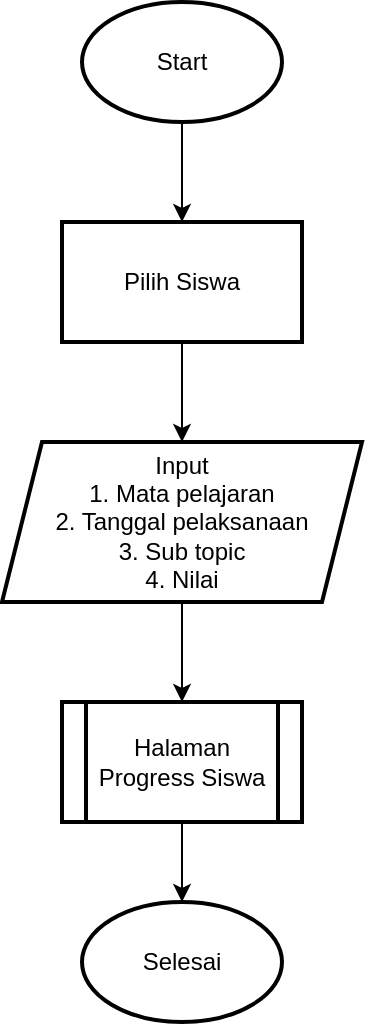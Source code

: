 <mxfile version="24.7.8">
  <diagram name="Page-1" id="0vcjlY-8bAL-dyeOVdhf">
    <mxGraphModel dx="780" dy="496" grid="1" gridSize="10" guides="1" tooltips="1" connect="1" arrows="1" fold="1" page="1" pageScale="1" pageWidth="850" pageHeight="1100" math="0" shadow="0">
      <root>
        <mxCell id="0" />
        <mxCell id="1" parent="0" />
        <mxCell id="Iz-rZH-PYPvUock96OLn-6" value="" style="edgeStyle=orthogonalEdgeStyle;rounded=0;orthogonalLoop=1;jettySize=auto;html=1;" edge="1" parent="1" source="Iz-rZH-PYPvUock96OLn-1" target="Iz-rZH-PYPvUock96OLn-5">
          <mxGeometry relative="1" as="geometry" />
        </mxCell>
        <mxCell id="Iz-rZH-PYPvUock96OLn-1" value="Start" style="strokeWidth=2;html=1;shape=mxgraph.flowchart.start_1;whiteSpace=wrap;" vertex="1" parent="1">
          <mxGeometry x="380" y="70" width="100" height="60" as="geometry" />
        </mxCell>
        <mxCell id="Iz-rZH-PYPvUock96OLn-8" value="" style="edgeStyle=orthogonalEdgeStyle;rounded=0;orthogonalLoop=1;jettySize=auto;html=1;" edge="1" parent="1" source="Iz-rZH-PYPvUock96OLn-5" target="Iz-rZH-PYPvUock96OLn-7">
          <mxGeometry relative="1" as="geometry" />
        </mxCell>
        <mxCell id="Iz-rZH-PYPvUock96OLn-5" value="Pilih Siswa" style="whiteSpace=wrap;html=1;strokeWidth=2;" vertex="1" parent="1">
          <mxGeometry x="370" y="180" width="120" height="60" as="geometry" />
        </mxCell>
        <mxCell id="Iz-rZH-PYPvUock96OLn-11" value="" style="edgeStyle=orthogonalEdgeStyle;rounded=0;orthogonalLoop=1;jettySize=auto;html=1;" edge="1" parent="1" source="Iz-rZH-PYPvUock96OLn-7" target="Iz-rZH-PYPvUock96OLn-10">
          <mxGeometry relative="1" as="geometry" />
        </mxCell>
        <mxCell id="Iz-rZH-PYPvUock96OLn-7" value="Input&lt;div&gt;1. Mata pelajaran&lt;/div&gt;&lt;div&gt;2. Tanggal pelaksanaan&lt;/div&gt;&lt;div&gt;3. Sub topic&lt;/div&gt;&lt;div&gt;4. Nilai&lt;/div&gt;" style="shape=parallelogram;perimeter=parallelogramPerimeter;whiteSpace=wrap;html=1;fixedSize=1;strokeWidth=2;" vertex="1" parent="1">
          <mxGeometry x="340" y="290" width="180" height="80" as="geometry" />
        </mxCell>
        <mxCell id="Iz-rZH-PYPvUock96OLn-10" value="Halaman Progress Siswa" style="shape=process;whiteSpace=wrap;html=1;backgroundOutline=1;strokeWidth=2;" vertex="1" parent="1">
          <mxGeometry x="370" y="420" width="120" height="60" as="geometry" />
        </mxCell>
        <mxCell id="Iz-rZH-PYPvUock96OLn-12" value="Selesai" style="strokeWidth=2;html=1;shape=mxgraph.flowchart.start_1;whiteSpace=wrap;" vertex="1" parent="1">
          <mxGeometry x="380" y="520" width="100" height="60" as="geometry" />
        </mxCell>
        <mxCell id="Iz-rZH-PYPvUock96OLn-15" style="edgeStyle=orthogonalEdgeStyle;rounded=0;orthogonalLoop=1;jettySize=auto;html=1;entryX=0.5;entryY=0;entryDx=0;entryDy=0;entryPerimeter=0;" edge="1" parent="1" source="Iz-rZH-PYPvUock96OLn-10" target="Iz-rZH-PYPvUock96OLn-12">
          <mxGeometry relative="1" as="geometry" />
        </mxCell>
      </root>
    </mxGraphModel>
  </diagram>
</mxfile>
